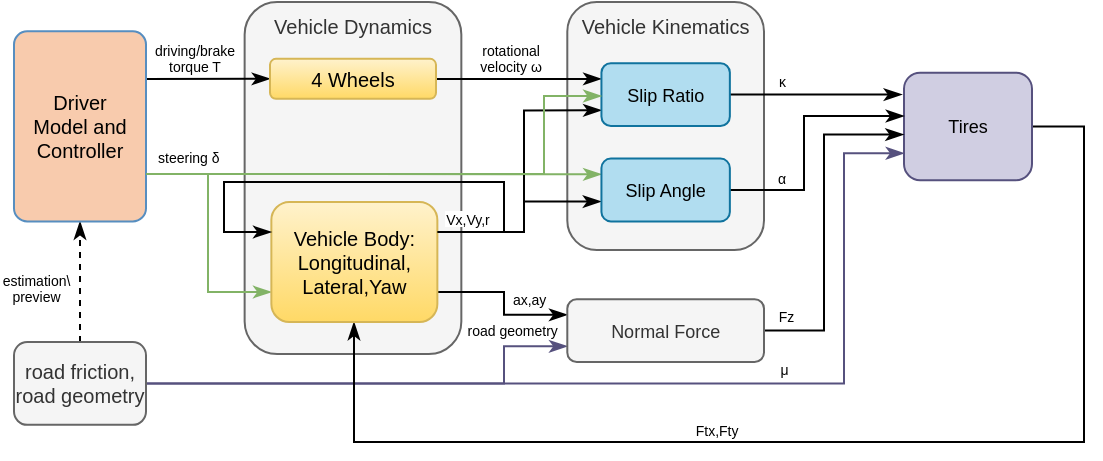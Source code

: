 <mxfile version="13.7.6" type="github">
  <diagram id="g7usEjnd5ee0Ly5ZbJtn" name="Page-1">
    <mxGraphModel dx="620" dy="312" grid="1" gridSize="10" guides="1" tooltips="1" connect="1" arrows="1" fold="1" page="1" pageScale="1" pageWidth="850" pageHeight="1100" math="0" shadow="0">
      <root>
        <mxCell id="0" />
        <mxCell id="1" parent="0" />
        <mxCell id="kuxUDI9ris-chH6kOZA5-70" value="" style="edgeStyle=orthogonalEdgeStyle;rounded=0;orthogonalLoop=1;jettySize=auto;entryX=0;entryY=0.75;entryDx=0;entryDy=0;startArrow=none;startFill=0;endArrow=classicThin;endFill=1;fontSize=10;fillColor=#d0cee2;strokeColor=#56517e;" edge="1" parent="1" source="kuxUDI9ris-chH6kOZA5-68" target="kuxUDI9ris-chH6kOZA5-61">
          <mxGeometry relative="1" as="geometry">
            <Array as="points">
              <mxPoint x="420" y="461" />
              <mxPoint x="420" y="442" />
            </Array>
          </mxGeometry>
        </mxCell>
        <mxCell id="kuxUDI9ris-chH6kOZA5-71" value="road geometry" style="edgeLabel;align=center;verticalAlign=middle;resizable=0;points=[];fontSize=7;" vertex="1" connectable="0" parent="kuxUDI9ris-chH6kOZA5-70">
          <mxGeometry x="0.278" y="1" relative="1" as="geometry">
            <mxPoint x="36.62" y="-25.42" as="offset" />
          </mxGeometry>
        </mxCell>
        <mxCell id="kuxUDI9ris-chH6kOZA5-73" value="" style="edgeStyle=orthogonalEdgeStyle;rounded=0;orthogonalLoop=1;jettySize=auto;entryX=0;entryY=0.75;entryDx=0;entryDy=0;startArrow=none;startFill=0;endArrow=classicThin;endFill=1;fontSize=7;fillColor=#d0cee2;strokeColor=#56517e;" edge="1" parent="1" source="kuxUDI9ris-chH6kOZA5-68" target="kuxUDI9ris-chH6kOZA5-35">
          <mxGeometry relative="1" as="geometry">
            <Array as="points">
              <mxPoint x="590" y="461" />
              <mxPoint x="590" y="346" />
            </Array>
          </mxGeometry>
        </mxCell>
        <mxCell id="kuxUDI9ris-chH6kOZA5-77" value="μ" style="edgeLabel;align=center;verticalAlign=middle;resizable=0;points=[];fontSize=7;" vertex="1" connectable="0" parent="kuxUDI9ris-chH6kOZA5-73">
          <mxGeometry x="0.38" y="-1" relative="1" as="geometry">
            <mxPoint x="-22" y="-8" as="offset" />
          </mxGeometry>
        </mxCell>
        <mxCell id="kuxUDI9ris-chH6kOZA5-78" value="" style="edgeStyle=orthogonalEdgeStyle;rounded=0;orthogonalLoop=1;jettySize=auto;startArrow=none;startFill=0;endArrow=classicThin;endFill=1;fontSize=7;dashed=1;" edge="1" parent="1" source="kuxUDI9ris-chH6kOZA5-68" target="kuxUDI9ris-chH6kOZA5-31">
          <mxGeometry relative="1" as="geometry" />
        </mxCell>
        <mxCell id="kuxUDI9ris-chH6kOZA5-79" value="estimation\&#xa;preview" style="edgeLabel;align=center;verticalAlign=middle;resizable=0;points=[];fontSize=7;" vertex="1" connectable="0" parent="kuxUDI9ris-chH6kOZA5-78">
          <mxGeometry x="-0.254" relative="1" as="geometry">
            <mxPoint x="-22" y="-4.04" as="offset" />
          </mxGeometry>
        </mxCell>
        <mxCell id="kuxUDI9ris-chH6kOZA5-68" value="road friction,&#xa;road geometry" style="rounded=1;labelBackgroundColor=none;arcSize=16;verticalAlign=middle;fontSize=10;align=center;fillColor=#f5f5f5;strokeColor=#666666;fontColor=#333333;" vertex="1" parent="1">
          <mxGeometry x="175" y="440" width="66" height="41.42" as="geometry" />
        </mxCell>
        <mxCell id="kuxUDI9ris-chH6kOZA5-50" value="Vehicle Kinematics" style="rounded=1;align=center;verticalAlign=top;fontSize=10;fontStyle=0;strokeColor=#666666;fillColor=#f5f5f5;fontColor=#333333;glass=0;" vertex="1" parent="1">
          <mxGeometry x="451.65" y="270" width="98.35" height="124" as="geometry" />
        </mxCell>
        <mxCell id="kuxUDI9ris-chH6kOZA5-32" value="Vehicle Dynamics" style="rounded=1;align=center;verticalAlign=top;fontSize=10;fontStyle=0;strokeColor=#666666;fillColor=#f5f5f5;fontColor=#333333;glass=0;" vertex="1" parent="1">
          <mxGeometry x="290.32" y="270" width="108.35" height="176" as="geometry" />
        </mxCell>
        <mxCell id="kuxUDI9ris-chH6kOZA5-37" value="" style="edgeStyle=orthogonalEdgeStyle;rounded=0;orthogonalLoop=1;jettySize=auto;entryX=0;entryY=0.5;entryDx=0;entryDy=0;exitX=1;exitY=0.25;exitDx=0;exitDy=0;endArrow=classicThin;endFill=1;" edge="1" parent="1" source="kuxUDI9ris-chH6kOZA5-31" target="kuxUDI9ris-chH6kOZA5-33">
          <mxGeometry relative="1" as="geometry">
            <mxPoint x="230" y="369" as="sourcePoint" />
          </mxGeometry>
        </mxCell>
        <mxCell id="kuxUDI9ris-chH6kOZA5-38" value="driving/brake &#xa;torque T" style="edgeLabel;align=center;verticalAlign=middle;resizable=0;points=[];fontSize=7;" vertex="1" connectable="0" parent="kuxUDI9ris-chH6kOZA5-37">
          <mxGeometry x="-0.258" y="-1" relative="1" as="geometry">
            <mxPoint x="1.24" y="-11.41" as="offset" />
          </mxGeometry>
        </mxCell>
        <mxCell id="kuxUDI9ris-chH6kOZA5-41" value="" style="edgeStyle=orthogonalEdgeStyle;rounded=0;orthogonalLoop=1;jettySize=auto;exitX=1;exitY=0.75;exitDx=0;exitDy=0;fontSize=7;endArrow=classicThin;endFill=1;fillColor=#d5e8d4;strokeColor=#82b366;entryX=0;entryY=0.75;entryDx=0;entryDy=0;" edge="1" parent="1" source="kuxUDI9ris-chH6kOZA5-31" target="kuxUDI9ris-chH6kOZA5-39">
          <mxGeometry relative="1" as="geometry">
            <Array as="points">
              <mxPoint x="272" y="356" />
              <mxPoint x="272" y="415" />
            </Array>
          </mxGeometry>
        </mxCell>
        <mxCell id="kuxUDI9ris-chH6kOZA5-42" value="steering δ" style="edgeLabel;align=center;verticalAlign=middle;resizable=0;points=[];fontSize=7;" vertex="1" connectable="0" parent="kuxUDI9ris-chH6kOZA5-41">
          <mxGeometry x="-0.199" y="1" relative="1" as="geometry">
            <mxPoint x="-10.86" y="-25.51" as="offset" />
          </mxGeometry>
        </mxCell>
        <mxCell id="kuxUDI9ris-chH6kOZA5-56" value="" style="edgeStyle=orthogonalEdgeStyle;rounded=0;orthogonalLoop=1;jettySize=auto;exitX=1;exitY=0.75;exitDx=0;exitDy=0;entryX=0;entryY=0.25;entryDx=0;entryDy=0;fontSize=7;endArrow=classicThin;endFill=1;fillColor=#d5e8d4;strokeColor=#82b366;" edge="1" parent="1" source="kuxUDI9ris-chH6kOZA5-31" target="kuxUDI9ris-chH6kOZA5-48">
          <mxGeometry relative="1" as="geometry" />
        </mxCell>
        <mxCell id="kuxUDI9ris-chH6kOZA5-31" value="Driver &#xa;Model and &#xa;Controller" style="rounded=1;align=center;verticalAlign=middle;fontSize=10;fontStyle=0;fillColor=#F8CBAD;strokeColor=#578EC0;arcSize=10;" vertex="1" parent="1">
          <mxGeometry x="175" y="284.68" width="66" height="95.03" as="geometry" />
        </mxCell>
        <mxCell id="kuxUDI9ris-chH6kOZA5-44" value="" style="edgeStyle=orthogonalEdgeStyle;rounded=0;orthogonalLoop=1;jettySize=auto;fontSize=7;entryX=0;entryY=0.25;entryDx=0;entryDy=0;endArrow=classicThin;endFill=1;" edge="1" parent="1" source="kuxUDI9ris-chH6kOZA5-33" target="kuxUDI9ris-chH6kOZA5-51">
          <mxGeometry relative="1" as="geometry">
            <mxPoint x="460" y="300" as="targetPoint" />
          </mxGeometry>
        </mxCell>
        <mxCell id="kuxUDI9ris-chH6kOZA5-45" value="rotational &#xa;velocity ω" style="edgeLabel;align=center;verticalAlign=middle;resizable=0;points=[];fontSize=7;" vertex="1" connectable="0" parent="kuxUDI9ris-chH6kOZA5-44">
          <mxGeometry x="0.169" relative="1" as="geometry">
            <mxPoint x="-11.21" y="-10.4" as="offset" />
          </mxGeometry>
        </mxCell>
        <mxCell id="kuxUDI9ris-chH6kOZA5-33" value="4 Wheels" style="rounded=1;align=center;verticalAlign=middle;fontSize=10;fontStyle=0;fillColor=#fff2cc;strokeColor=#d6b656;gradientColor=#ffd966;" vertex="1" parent="1">
          <mxGeometry x="303" y="298.425" width="83" height="20" as="geometry" />
        </mxCell>
        <mxCell id="kuxUDI9ris-chH6kOZA5-34" value="" style="edgeStyle=orthogonalEdgeStyle;rounded=0;orthogonalLoop=1;jettySize=auto;exitX=0.5;exitY=1;exitDx=0;exitDy=0;" edge="1" parent="1" source="kuxUDI9ris-chH6kOZA5-33" target="kuxUDI9ris-chH6kOZA5-33">
          <mxGeometry relative="1" as="geometry" />
        </mxCell>
        <mxCell id="kuxUDI9ris-chH6kOZA5-46" value="" style="edgeStyle=orthogonalEdgeStyle;rounded=0;orthogonalLoop=1;jettySize=auto;exitX=1;exitY=0.5;exitDx=0;exitDy=0;fontSize=7;endArrow=classicThin;endFill=1;" edge="1" parent="1" source="kuxUDI9ris-chH6kOZA5-35">
          <mxGeometry relative="1" as="geometry">
            <mxPoint x="345" y="430" as="targetPoint" />
            <Array as="points">
              <mxPoint x="710" y="332" />
              <mxPoint x="710" y="490" />
              <mxPoint x="345" y="490" />
            </Array>
          </mxGeometry>
        </mxCell>
        <mxCell id="kuxUDI9ris-chH6kOZA5-47" value="Ftx,Fty" style="edgeLabel;align=center;verticalAlign=middle;resizable=0;points=[];fontSize=7;" vertex="1" connectable="0" parent="kuxUDI9ris-chH6kOZA5-46">
          <mxGeometry x="0.217" relative="1" as="geometry">
            <mxPoint x="2.99" y="-6" as="offset" />
          </mxGeometry>
        </mxCell>
        <mxCell id="kuxUDI9ris-chH6kOZA5-35" value="Tires" style="rounded=1;align=center;verticalAlign=middle;fillColor=#d0cee2;strokeColor=#56517e;fontSize=9;fontStyle=0;" vertex="1" parent="1">
          <mxGeometry x="620" y="305.32" width="64" height="53.76" as="geometry" />
        </mxCell>
        <mxCell id="kuxUDI9ris-chH6kOZA5-53" value="" style="edgeStyle=orthogonalEdgeStyle;rounded=0;orthogonalLoop=1;jettySize=auto;fontSize=7;entryX=-0.003;entryY=0.685;entryDx=0;entryDy=0;entryPerimeter=0;endArrow=classicThin;endFill=1;exitX=1;exitY=0.25;exitDx=0;exitDy=0;" edge="1" parent="1" source="kuxUDI9ris-chH6kOZA5-39" target="kuxUDI9ris-chH6kOZA5-48">
          <mxGeometry relative="1" as="geometry">
            <Array as="points">
              <mxPoint x="430" y="385" />
              <mxPoint x="430" y="370" />
            </Array>
          </mxGeometry>
        </mxCell>
        <mxCell id="kuxUDI9ris-chH6kOZA5-54" value="Vx,Vy,r" style="edgeLabel;align=center;verticalAlign=middle;resizable=0;points=[];fontSize=7;" vertex="1" connectable="0" parent="kuxUDI9ris-chH6kOZA5-53">
          <mxGeometry x="-0.624" relative="1" as="geometry">
            <mxPoint x="-2.93" y="-6.3" as="offset" />
          </mxGeometry>
        </mxCell>
        <mxCell id="kuxUDI9ris-chH6kOZA5-58" value="" style="edgeStyle=orthogonalEdgeStyle;rounded=0;orthogonalLoop=1;jettySize=auto;startArrow=none;startFill=0;endArrow=classicThin;endFill=1;fontSize=7;entryX=0;entryY=0.75;entryDx=0;entryDy=0;exitX=1;exitY=0.25;exitDx=0;exitDy=0;" edge="1" parent="1" source="kuxUDI9ris-chH6kOZA5-39" target="kuxUDI9ris-chH6kOZA5-51">
          <mxGeometry relative="1" as="geometry">
            <mxPoint x="450" y="410" as="targetPoint" />
            <Array as="points">
              <mxPoint x="430" y="385" />
              <mxPoint x="430" y="324" />
            </Array>
          </mxGeometry>
        </mxCell>
        <mxCell id="kuxUDI9ris-chH6kOZA5-65" value="" style="edgeStyle=orthogonalEdgeStyle;rounded=0;orthogonalLoop=1;jettySize=auto;startArrow=none;startFill=0;endArrow=classicThin;endFill=1;fontSize=7;entryX=0;entryY=0.25;entryDx=0;entryDy=0;exitX=1;exitY=0.75;exitDx=0;exitDy=0;" edge="1" parent="1" source="kuxUDI9ris-chH6kOZA5-39" target="kuxUDI9ris-chH6kOZA5-61">
          <mxGeometry relative="1" as="geometry">
            <Array as="points">
              <mxPoint x="420" y="415" />
              <mxPoint x="420" y="426" />
            </Array>
          </mxGeometry>
        </mxCell>
        <mxCell id="kuxUDI9ris-chH6kOZA5-66" value="ax,ay" style="edgeLabel;align=center;verticalAlign=middle;resizable=0;points=[];fontSize=7;" vertex="1" connectable="0" parent="kuxUDI9ris-chH6kOZA5-65">
          <mxGeometry x="-0.536" y="1" relative="1" as="geometry">
            <mxPoint x="28.38" y="4.58" as="offset" />
          </mxGeometry>
        </mxCell>
        <mxCell id="kuxUDI9ris-chH6kOZA5-39" value="Vehicle Body:&#xa;Longitudinal,&#xa;Lateral,Yaw" style="rounded=1;align=center;verticalAlign=middle;fontSize=10;fontStyle=0;fillColor=#fff2cc;strokeColor=#d6b656;gradientColor=#ffd966;" vertex="1" parent="1">
          <mxGeometry x="303.68" y="370" width="83" height="60" as="geometry" />
        </mxCell>
        <mxCell id="kuxUDI9ris-chH6kOZA5-64" value="" style="edgeStyle=orthogonalEdgeStyle;rounded=0;orthogonalLoop=1;jettySize=auto;startArrow=none;startFill=0;endArrow=classicThin;endFill=1;fontSize=7;" edge="1" parent="1" source="kuxUDI9ris-chH6kOZA5-48" target="kuxUDI9ris-chH6kOZA5-35">
          <mxGeometry relative="1" as="geometry">
            <Array as="points">
              <mxPoint x="570" y="364" />
              <mxPoint x="570" y="327" />
            </Array>
          </mxGeometry>
        </mxCell>
        <mxCell id="kuxUDI9ris-chH6kOZA5-75" value="α" style="edgeLabel;align=center;verticalAlign=middle;resizable=0;points=[];fontSize=7;" vertex="1" connectable="0" parent="kuxUDI9ris-chH6kOZA5-64">
          <mxGeometry x="-0.642" y="-1" relative="1" as="geometry">
            <mxPoint x="3.85" y="-6.92" as="offset" />
          </mxGeometry>
        </mxCell>
        <mxCell id="kuxUDI9ris-chH6kOZA5-48" value="Slip Angle" style="rounded=1;align=center;verticalAlign=middle;fillColor=#b1ddf0;strokeColor=#10739e;fontSize=9;fontStyle=0;" vertex="1" parent="1">
          <mxGeometry x="468.72" y="348.29" width="64.21" height="31.42" as="geometry" />
        </mxCell>
        <mxCell id="kuxUDI9ris-chH6kOZA5-63" value="" style="edgeStyle=orthogonalEdgeStyle;rounded=0;orthogonalLoop=1;jettySize=auto;startArrow=none;startFill=0;endArrow=classicThin;endFill=1;fontSize=7;entryX=-0.016;entryY=0.204;entryDx=0;entryDy=0;entryPerimeter=0;" edge="1" parent="1" source="kuxUDI9ris-chH6kOZA5-51" target="kuxUDI9ris-chH6kOZA5-35">
          <mxGeometry relative="1" as="geometry" />
        </mxCell>
        <mxCell id="kuxUDI9ris-chH6kOZA5-74" value="κ" style="edgeLabel;align=center;verticalAlign=middle;resizable=0;points=[];fontSize=7;" vertex="1" connectable="0" parent="kuxUDI9ris-chH6kOZA5-63">
          <mxGeometry x="0.016" y="6" relative="1" as="geometry">
            <mxPoint x="-17.43" y="-0.31" as="offset" />
          </mxGeometry>
        </mxCell>
        <mxCell id="kuxUDI9ris-chH6kOZA5-51" value="Slip Ratio" style="rounded=1;align=center;verticalAlign=middle;fillColor=#b1ddf0;strokeColor=#10739e;fontSize=9;fontStyle=0;" vertex="1" parent="1">
          <mxGeometry x="468.72" y="300.59" width="64.21" height="31.42" as="geometry" />
        </mxCell>
        <mxCell id="kuxUDI9ris-chH6kOZA5-59" value="" style="edgeStyle=orthogonalEdgeStyle;rounded=0;orthogonalLoop=1;jettySize=auto;exitX=1;exitY=0.75;exitDx=0;exitDy=0;fontSize=7;endArrow=classicThin;endFill=1;fillColor=#d5e8d4;strokeColor=#82b366;" edge="1" parent="1" source="kuxUDI9ris-chH6kOZA5-31" target="kuxUDI9ris-chH6kOZA5-51">
          <mxGeometry relative="1" as="geometry">
            <mxPoint x="230" y="365.953" as="sourcePoint" />
            <mxPoint x="337.68" y="410" as="targetPoint" />
            <Array as="points">
              <mxPoint x="440" y="356" />
              <mxPoint x="440" y="317" />
            </Array>
          </mxGeometry>
        </mxCell>
        <mxCell id="kuxUDI9ris-chH6kOZA5-62" value="" style="edgeStyle=orthogonalEdgeStyle;rounded=0;orthogonalLoop=1;jettySize=auto;entryX=-0.003;entryY=0.576;entryDx=0;entryDy=0;startArrow=none;startFill=0;endArrow=classicThin;endFill=1;fontSize=7;entryPerimeter=0;" edge="1" parent="1" source="kuxUDI9ris-chH6kOZA5-61" target="kuxUDI9ris-chH6kOZA5-35">
          <mxGeometry relative="1" as="geometry">
            <Array as="points">
              <mxPoint x="580" y="434" />
              <mxPoint x="580" y="336" />
            </Array>
          </mxGeometry>
        </mxCell>
        <mxCell id="kuxUDI9ris-chH6kOZA5-76" value="Fz" style="edgeLabel;align=center;verticalAlign=middle;resizable=0;points=[];fontSize=7;" vertex="1" connectable="0" parent="kuxUDI9ris-chH6kOZA5-62">
          <mxGeometry x="-0.736" y="1" relative="1" as="geometry">
            <mxPoint x="-11" y="-6" as="offset" />
          </mxGeometry>
        </mxCell>
        <mxCell id="kuxUDI9ris-chH6kOZA5-61" value="Normal Force" style="rounded=1;align=center;verticalAlign=middle;fontSize=9;fontStyle=0;fillColor=#f5f5f5;strokeColor=#666666;fontColor=#333333;" vertex="1" parent="1">
          <mxGeometry x="451.65" y="418.58" width="98.35" height="31.42" as="geometry" />
        </mxCell>
        <mxCell id="kuxUDI9ris-chH6kOZA5-80" value="" style="edgeStyle=orthogonalEdgeStyle;rounded=0;orthogonalLoop=1;jettySize=auto;startArrow=none;startFill=0;endArrow=classicThin;endFill=1;fontSize=7;entryX=0;entryY=0.25;entryDx=0;entryDy=0;exitX=1;exitY=0.25;exitDx=0;exitDy=0;" edge="1" parent="1" source="kuxUDI9ris-chH6kOZA5-39" target="kuxUDI9ris-chH6kOZA5-39">
          <mxGeometry relative="1" as="geometry">
            <mxPoint x="478.72" y="334.155" as="targetPoint" />
            <mxPoint x="396.68" y="395" as="sourcePoint" />
            <Array as="points">
              <mxPoint x="420" y="385" />
              <mxPoint x="420" y="360" />
              <mxPoint x="280" y="360" />
              <mxPoint x="280" y="385" />
            </Array>
          </mxGeometry>
        </mxCell>
      </root>
    </mxGraphModel>
  </diagram>
</mxfile>
